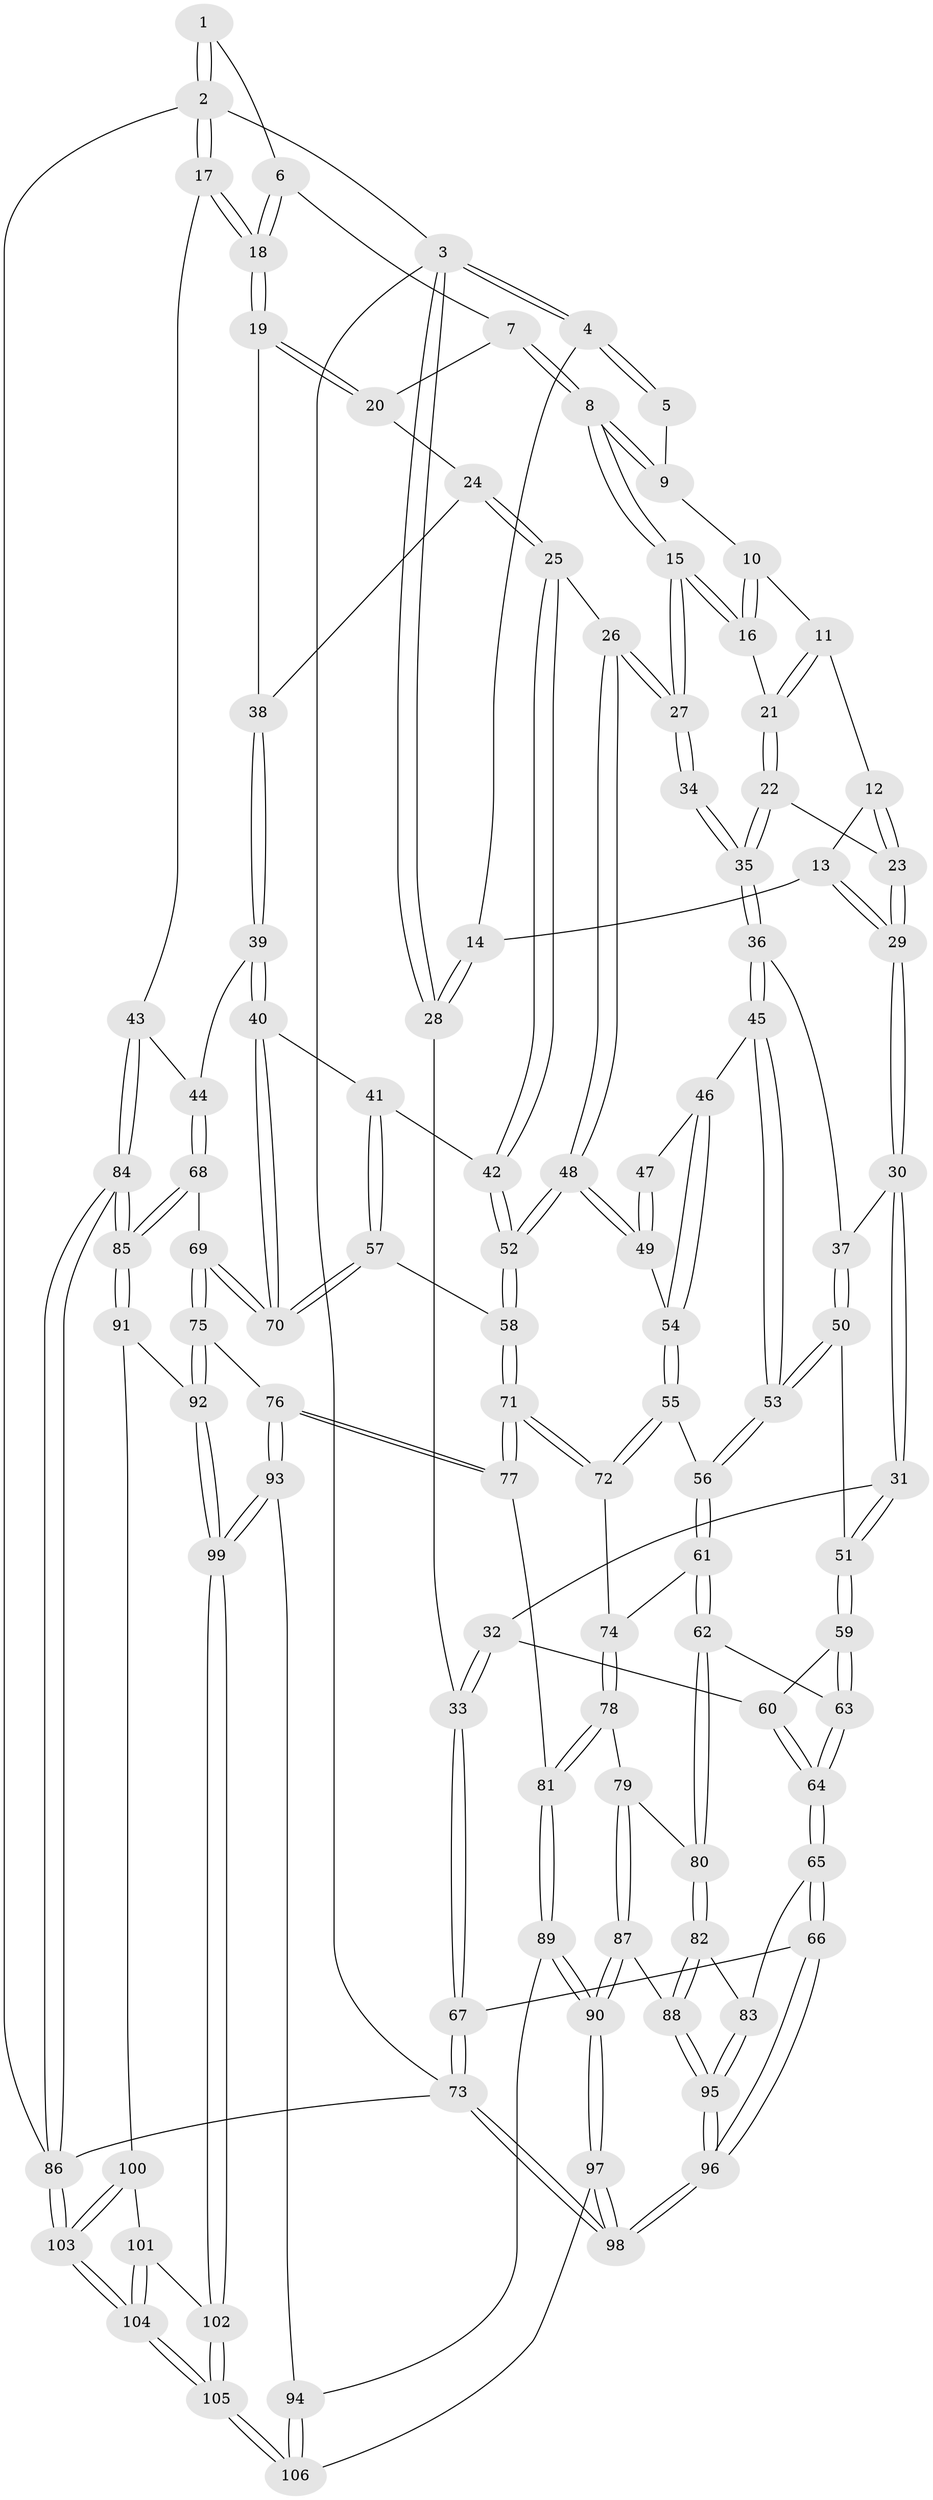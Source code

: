 // coarse degree distribution, {3: 0.32558139534883723, 4: 0.5813953488372093, 5: 0.09302325581395349}
// Generated by graph-tools (version 1.1) at 2025/38/03/04/25 23:38:28]
// undirected, 106 vertices, 262 edges
graph export_dot {
  node [color=gray90,style=filled];
  1 [pos="+0.764124548933397+0"];
  2 [pos="+1+0"];
  3 [pos="+0+0"];
  4 [pos="+0.02736233984302802+0"];
  5 [pos="+0.3562825927459248+0"];
  6 [pos="+0.7401359338650008+0.03598207441640875"];
  7 [pos="+0.7349051045373096+0.06130616726122401"];
  8 [pos="+0.6071476341307446+0.21458378678412612"];
  9 [pos="+0.39639437704092306+0.02911787808888107"];
  10 [pos="+0.39072411750537933+0.07255569218914945"];
  11 [pos="+0.32923341335088707+0.19774831896418152"];
  12 [pos="+0.3130502436063254+0.20216774072534827"];
  13 [pos="+0.16758497697707467+0.2123864330713233"];
  14 [pos="+0.15554176589261287+0.18986095618069695"];
  15 [pos="+0.5980882898587802+0.25234918448979404"];
  16 [pos="+0.4466287039460106+0.24949566939814202"];
  17 [pos="+1+0.20844761169692896"];
  18 [pos="+1+0.2590503883940787"];
  19 [pos="+1+0.27188249858702285"];
  20 [pos="+0.8153646620173485+0.18780586083868367"];
  21 [pos="+0.39389202421530645+0.28300280454037063"];
  22 [pos="+0.3666138796890203+0.3427710265378457"];
  23 [pos="+0.29742143321650755+0.34156992696836436"];
  24 [pos="+0.779682488597621+0.3478702227335453"];
  25 [pos="+0.7173487583904393+0.3822290759034886"];
  26 [pos="+0.6911868144475354+0.38289879011092964"];
  27 [pos="+0.6166210127500186+0.3197662124370837"];
  28 [pos="+0+0.3958590590551949"];
  29 [pos="+0.18380425389000965+0.3531185397435711"];
  30 [pos="+0.1819646128684286+0.3564237630473133"];
  31 [pos="+0.08029718575991064+0.44573999650587903"];
  32 [pos="+0.050856757711373254+0.45772016335774635"];
  33 [pos="+0+0.4215729232571929"];
  34 [pos="+0.5655626449039217+0.3561409214038189"];
  35 [pos="+0.39465394924385055+0.382619321567353"];
  36 [pos="+0.39974740122734637+0.46975806927535574"];
  37 [pos="+0.2899531294930389+0.4764986702640389"];
  38 [pos="+0.9290532972058773+0.3488512040796133"];
  39 [pos="+0.8986164016653191+0.5371528399264877"];
  40 [pos="+0.8983219171631525+0.5372852961772452"];
  41 [pos="+0.8608358458901783+0.5275295531263297"];
  42 [pos="+0.8440884099939109+0.5173106659968931"];
  43 [pos="+1+0.5457636842878069"];
  44 [pos="+0.9911465397393959+0.5517756116925363"];
  45 [pos="+0.4250673298156726+0.5089663994847237"];
  46 [pos="+0.44045974199841337+0.5128124848129826"];
  47 [pos="+0.5386201669767002+0.40816983414945607"];
  48 [pos="+0.6355467740526481+0.5744300336163343"];
  49 [pos="+0.5656614890451901+0.5705362353811614"];
  50 [pos="+0.2652761107914873+0.5548723602017628"];
  51 [pos="+0.24146613508012157+0.565693034801267"];
  52 [pos="+0.6371506439077821+0.5764744726232855"];
  53 [pos="+0.3618629414345757+0.5839689396742671"];
  54 [pos="+0.5289426704344637+0.5740774560939356"];
  55 [pos="+0.5087471199057623+0.6127980332390212"];
  56 [pos="+0.36120689488189556+0.6641420637908506"];
  57 [pos="+0.7116757708737402+0.644190238769734"];
  58 [pos="+0.6731891881771787+0.6446333740158948"];
  59 [pos="+0.22279169827911854+0.6408581172303204"];
  60 [pos="+0.06153582490780677+0.4997780925238767"];
  61 [pos="+0.35870132864083354+0.6723533440128016"];
  62 [pos="+0.34144217442345265+0.6916280833551989"];
  63 [pos="+0.22147824457791798+0.654203173984711"];
  64 [pos="+0.10359501927661194+0.7433531173325245"];
  65 [pos="+0.09632097392497281+0.7616038202366087"];
  66 [pos="+0.0030411751518063567+0.8085199573136412"];
  67 [pos="+0+0.8507850835700789"];
  68 [pos="+0.9381796610135812+0.7527422681150032"];
  69 [pos="+0.8690571064190056+0.7067939627117384"];
  70 [pos="+0.8603089295361688+0.6871854966662079"];
  71 [pos="+0.6561666375203028+0.7254896970869772"];
  72 [pos="+0.4922470675892458+0.7117402815480711"];
  73 [pos="+0+1"];
  74 [pos="+0.49126386796952703+0.7127660018030948"];
  75 [pos="+0.7587113885983685+0.8064593039956626"];
  76 [pos="+0.6817495048969948+0.8142233618024806"];
  77 [pos="+0.6638193120244338+0.7800708183676446"];
  78 [pos="+0.48058867242671915+0.7671457711815024"];
  79 [pos="+0.45015011605346544+0.7773729503273068"];
  80 [pos="+0.34083459286763645+0.7248821122119168"];
  81 [pos="+0.5093247114099653+0.8013442944427495"];
  82 [pos="+0.31251490362497264+0.794291068379814"];
  83 [pos="+0.10759826205236901+0.7680829646289176"];
  84 [pos="+1+0.8832843707724722"];
  85 [pos="+1+0.8134005658020405"];
  86 [pos="+1+1"];
  87 [pos="+0.3924704054102642+0.8567058272385427"];
  88 [pos="+0.3309986829349617+0.8444080711072921"];
  89 [pos="+0.5010689498921093+0.9249468125373671"];
  90 [pos="+0.48204421123106017+0.9386690481450236"];
  91 [pos="+0.8672527334610541+0.8783924233534212"];
  92 [pos="+0.865034504661744+0.878258537494779"];
  93 [pos="+0.6712945673682718+0.8630116686684605"];
  94 [pos="+0.5959504619037175+0.9123502857997796"];
  95 [pos="+0.25835158225058613+0.9614805657639242"];
  96 [pos="+0.2522793560679652+1"];
  97 [pos="+0.38035372607318496+1"];
  98 [pos="+0.2720982937592938+1"];
  99 [pos="+0.7421675915310757+0.966317085232985"];
  100 [pos="+0.8676806937476202+0.884716278326873"];
  101 [pos="+0.8554779688568166+0.9553523614470725"];
  102 [pos="+0.744434989381528+0.9808019089349956"];
  103 [pos="+1+1"];
  104 [pos="+0.9910709991347222+1"];
  105 [pos="+0.7588527658313836+1"];
  106 [pos="+0.6808150788677835+1"];
  1 -- 2;
  1 -- 2;
  1 -- 6;
  2 -- 3;
  2 -- 17;
  2 -- 17;
  2 -- 86;
  3 -- 4;
  3 -- 4;
  3 -- 28;
  3 -- 28;
  3 -- 73;
  4 -- 5;
  4 -- 5;
  4 -- 14;
  5 -- 9;
  6 -- 7;
  6 -- 18;
  6 -- 18;
  7 -- 8;
  7 -- 8;
  7 -- 20;
  8 -- 9;
  8 -- 9;
  8 -- 15;
  8 -- 15;
  9 -- 10;
  10 -- 11;
  10 -- 16;
  10 -- 16;
  11 -- 12;
  11 -- 21;
  11 -- 21;
  12 -- 13;
  12 -- 23;
  12 -- 23;
  13 -- 14;
  13 -- 29;
  13 -- 29;
  14 -- 28;
  14 -- 28;
  15 -- 16;
  15 -- 16;
  15 -- 27;
  15 -- 27;
  16 -- 21;
  17 -- 18;
  17 -- 18;
  17 -- 43;
  18 -- 19;
  18 -- 19;
  19 -- 20;
  19 -- 20;
  19 -- 38;
  20 -- 24;
  21 -- 22;
  21 -- 22;
  22 -- 23;
  22 -- 35;
  22 -- 35;
  23 -- 29;
  23 -- 29;
  24 -- 25;
  24 -- 25;
  24 -- 38;
  25 -- 26;
  25 -- 42;
  25 -- 42;
  26 -- 27;
  26 -- 27;
  26 -- 48;
  26 -- 48;
  27 -- 34;
  27 -- 34;
  28 -- 33;
  29 -- 30;
  29 -- 30;
  30 -- 31;
  30 -- 31;
  30 -- 37;
  31 -- 32;
  31 -- 51;
  31 -- 51;
  32 -- 33;
  32 -- 33;
  32 -- 60;
  33 -- 67;
  33 -- 67;
  34 -- 35;
  34 -- 35;
  35 -- 36;
  35 -- 36;
  36 -- 37;
  36 -- 45;
  36 -- 45;
  37 -- 50;
  37 -- 50;
  38 -- 39;
  38 -- 39;
  39 -- 40;
  39 -- 40;
  39 -- 44;
  40 -- 41;
  40 -- 70;
  40 -- 70;
  41 -- 42;
  41 -- 57;
  41 -- 57;
  42 -- 52;
  42 -- 52;
  43 -- 44;
  43 -- 84;
  43 -- 84;
  44 -- 68;
  44 -- 68;
  45 -- 46;
  45 -- 53;
  45 -- 53;
  46 -- 47;
  46 -- 54;
  46 -- 54;
  47 -- 49;
  47 -- 49;
  48 -- 49;
  48 -- 49;
  48 -- 52;
  48 -- 52;
  49 -- 54;
  50 -- 51;
  50 -- 53;
  50 -- 53;
  51 -- 59;
  51 -- 59;
  52 -- 58;
  52 -- 58;
  53 -- 56;
  53 -- 56;
  54 -- 55;
  54 -- 55;
  55 -- 56;
  55 -- 72;
  55 -- 72;
  56 -- 61;
  56 -- 61;
  57 -- 58;
  57 -- 70;
  57 -- 70;
  58 -- 71;
  58 -- 71;
  59 -- 60;
  59 -- 63;
  59 -- 63;
  60 -- 64;
  60 -- 64;
  61 -- 62;
  61 -- 62;
  61 -- 74;
  62 -- 63;
  62 -- 80;
  62 -- 80;
  63 -- 64;
  63 -- 64;
  64 -- 65;
  64 -- 65;
  65 -- 66;
  65 -- 66;
  65 -- 83;
  66 -- 67;
  66 -- 96;
  66 -- 96;
  67 -- 73;
  67 -- 73;
  68 -- 69;
  68 -- 85;
  68 -- 85;
  69 -- 70;
  69 -- 70;
  69 -- 75;
  69 -- 75;
  71 -- 72;
  71 -- 72;
  71 -- 77;
  71 -- 77;
  72 -- 74;
  73 -- 98;
  73 -- 98;
  73 -- 86;
  74 -- 78;
  74 -- 78;
  75 -- 76;
  75 -- 92;
  75 -- 92;
  76 -- 77;
  76 -- 77;
  76 -- 93;
  76 -- 93;
  77 -- 81;
  78 -- 79;
  78 -- 81;
  78 -- 81;
  79 -- 80;
  79 -- 87;
  79 -- 87;
  80 -- 82;
  80 -- 82;
  81 -- 89;
  81 -- 89;
  82 -- 83;
  82 -- 88;
  82 -- 88;
  83 -- 95;
  83 -- 95;
  84 -- 85;
  84 -- 85;
  84 -- 86;
  84 -- 86;
  85 -- 91;
  85 -- 91;
  86 -- 103;
  86 -- 103;
  87 -- 88;
  87 -- 90;
  87 -- 90;
  88 -- 95;
  88 -- 95;
  89 -- 90;
  89 -- 90;
  89 -- 94;
  90 -- 97;
  90 -- 97;
  91 -- 92;
  91 -- 100;
  92 -- 99;
  92 -- 99;
  93 -- 94;
  93 -- 99;
  93 -- 99;
  94 -- 106;
  94 -- 106;
  95 -- 96;
  95 -- 96;
  96 -- 98;
  96 -- 98;
  97 -- 98;
  97 -- 98;
  97 -- 106;
  99 -- 102;
  99 -- 102;
  100 -- 101;
  100 -- 103;
  100 -- 103;
  101 -- 102;
  101 -- 104;
  101 -- 104;
  102 -- 105;
  102 -- 105;
  103 -- 104;
  103 -- 104;
  104 -- 105;
  104 -- 105;
  105 -- 106;
  105 -- 106;
}
